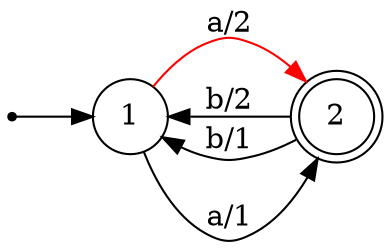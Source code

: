 digraph Automaton {
    node [shape=point] INIT;
    2 [shape="doublecircle"];
    node [shape=circle];
    rankdir = LR;
    INIT -> 1;
    1 -> 2 [label="a/1"];
    1 -> 2 [label="a/2", color=red];
    2 -> 1 [label="b/2"];
    2 -> 1 [label="b/1"];
}
